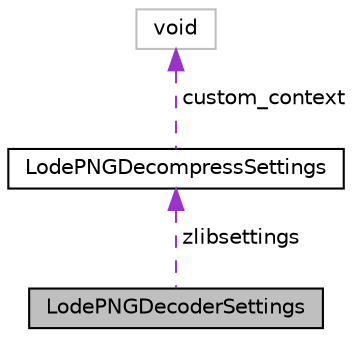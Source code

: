 digraph "LodePNGDecoderSettings"
{
 // LATEX_PDF_SIZE
  edge [fontname="Helvetica",fontsize="10",labelfontname="Helvetica",labelfontsize="10"];
  node [fontname="Helvetica",fontsize="10",shape=record];
  Node1 [label="LodePNGDecoderSettings",height=0.2,width=0.4,color="black", fillcolor="grey75", style="filled", fontcolor="black",tooltip=" "];
  Node2 -> Node1 [dir="back",color="darkorchid3",fontsize="10",style="dashed",label=" zlibsettings" ,fontname="Helvetica"];
  Node2 [label="LodePNGDecompressSettings",height=0.2,width=0.4,color="black", fillcolor="white", style="filled",URL="$structLodePNGDecompressSettings.html",tooltip=" "];
  Node3 -> Node2 [dir="back",color="darkorchid3",fontsize="10",style="dashed",label=" custom_context" ,fontname="Helvetica"];
  Node3 [label="void",height=0.2,width=0.4,color="grey75", fillcolor="white", style="filled",tooltip=" "];
}
